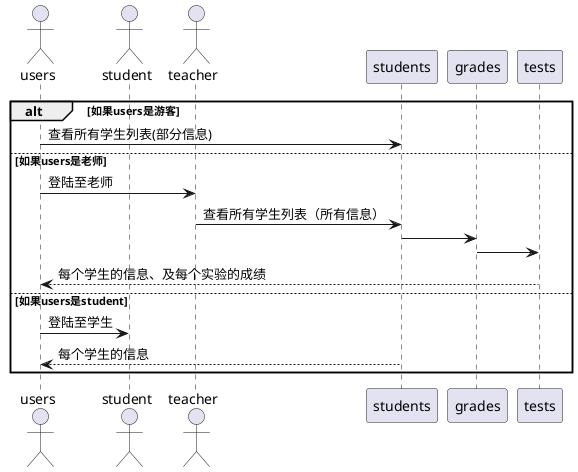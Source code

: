 @startuml
actor users
actor student
actor teacher
alt 如果users是游客
    users -> students: 查看所有学生列表(部分信息)
else 如果users是老师
    users->teacher:登陆至老师
    teacher-> students: 查看所有学生列表（所有信息）
	students -> grades
	grades -> tests
	tests --> users:每个学生的信息、及每个实验的成绩
else 如果users是student
    users->student:登陆至学生
    students --> users:每个学生的信息
end
@enduml